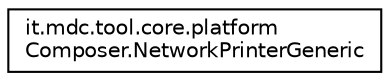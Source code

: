digraph "Graphical Class Hierarchy"
{
 // LATEX_PDF_SIZE
  edge [fontname="Helvetica",fontsize="10",labelfontname="Helvetica",labelfontsize="10"];
  node [fontname="Helvetica",fontsize="10",shape=record];
  rankdir="LR";
  Node0 [label="it.mdc.tool.core.platform\lComposer.NetworkPrinterGeneric",height=0.2,width=0.4,color="black", fillcolor="white", style="filled",URL="$da/df6/classit_1_1mdc_1_1tool_1_1core_1_1platform_composer_1_1_network_printer_generic.html",tooltip=" "];
}
